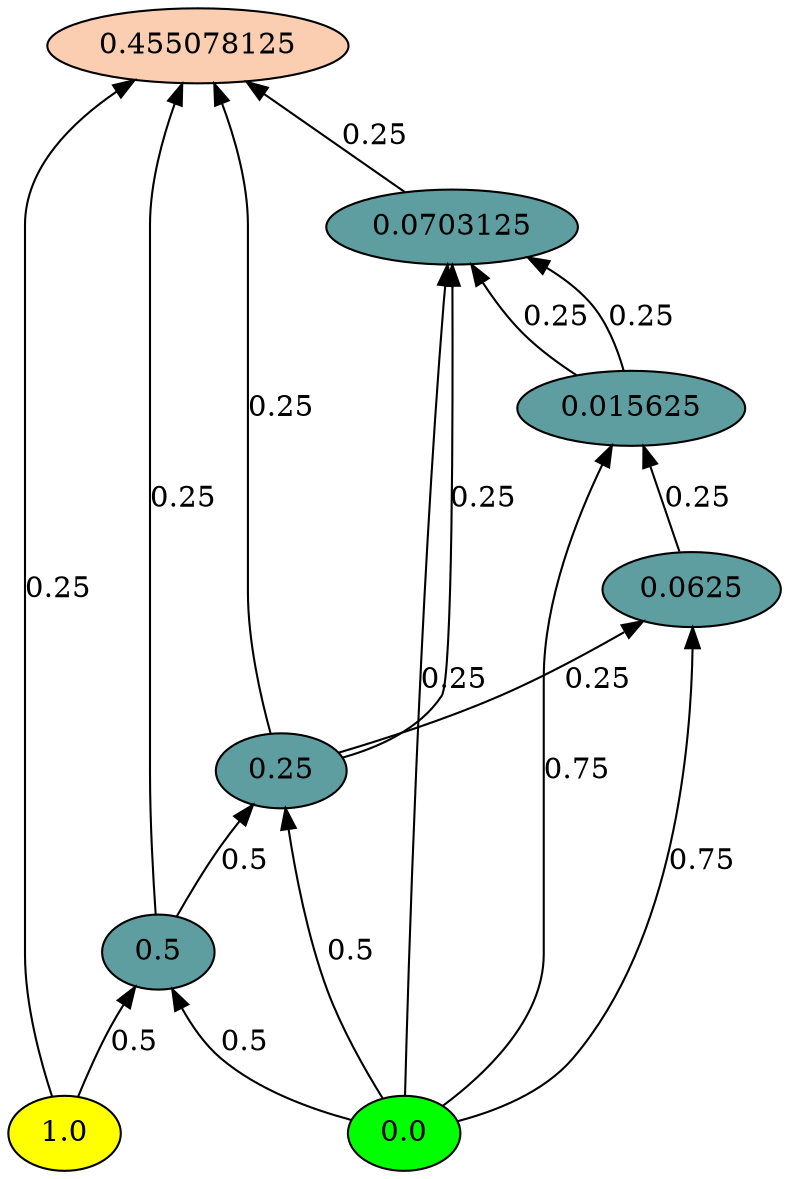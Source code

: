 digraph G {
rankdir = BT;
compound=true;
1.0[style=filled, fillcolor=yellow];
1.0->0.5[label=0.5];
0.0[style=filled, fillcolor=green];
0.0->0.5[label=0.5];
0.5->0.25[label=0.5];
0.0[style=filled, fillcolor=green];
0.0->0.25[label=0.5];
0.25->0.0625[label=0.25];
0.0[style=filled, fillcolor=green];
0.0->0.0625[label=0.75];
0.0625->0.015625[label=0.25];
0.0[style=filled, fillcolor=green];
0.0->0.015625[label=0.75];
0.0703125 [style=filled, fillcolor=white];
0.25->0.0703125[label=0.25];
0.0703125 [style=filled, fillcolor=white];
0.015625->0.0703125[label=0.25];
0.0703125 [style=filled, fillcolor=white];
0.015625->0.0703125[label=0.25];
0.0703125 [style=filled, fillcolor=white];
0.0->0.0703125[label=0.25];
0.0703125[style=filled, fillcolor="#5F9EA0"];
0.455078125 [style=filled, fillcolor=white];
1.0->0.455078125[label=0.25];
0.455078125 [style=filled, fillcolor=white];
0.5->0.455078125[label=0.25];
0.455078125 [style=filled, fillcolor=white];
0.25->0.455078125[label=0.25];
0.455078125 [style=filled, fillcolor=white];
0.0703125->0.455078125[label=0.25];
0.455078125 [style=filled, fillcolor="#FBCEB1"];
0.015625[style=filled, fillcolor="#5F9EA0"];
0.0625[style=filled, fillcolor="#5F9EA0"];
0.25[style=filled, fillcolor="#5F9EA0"];
0.5[style=filled, fillcolor="#5F9EA0"];
}